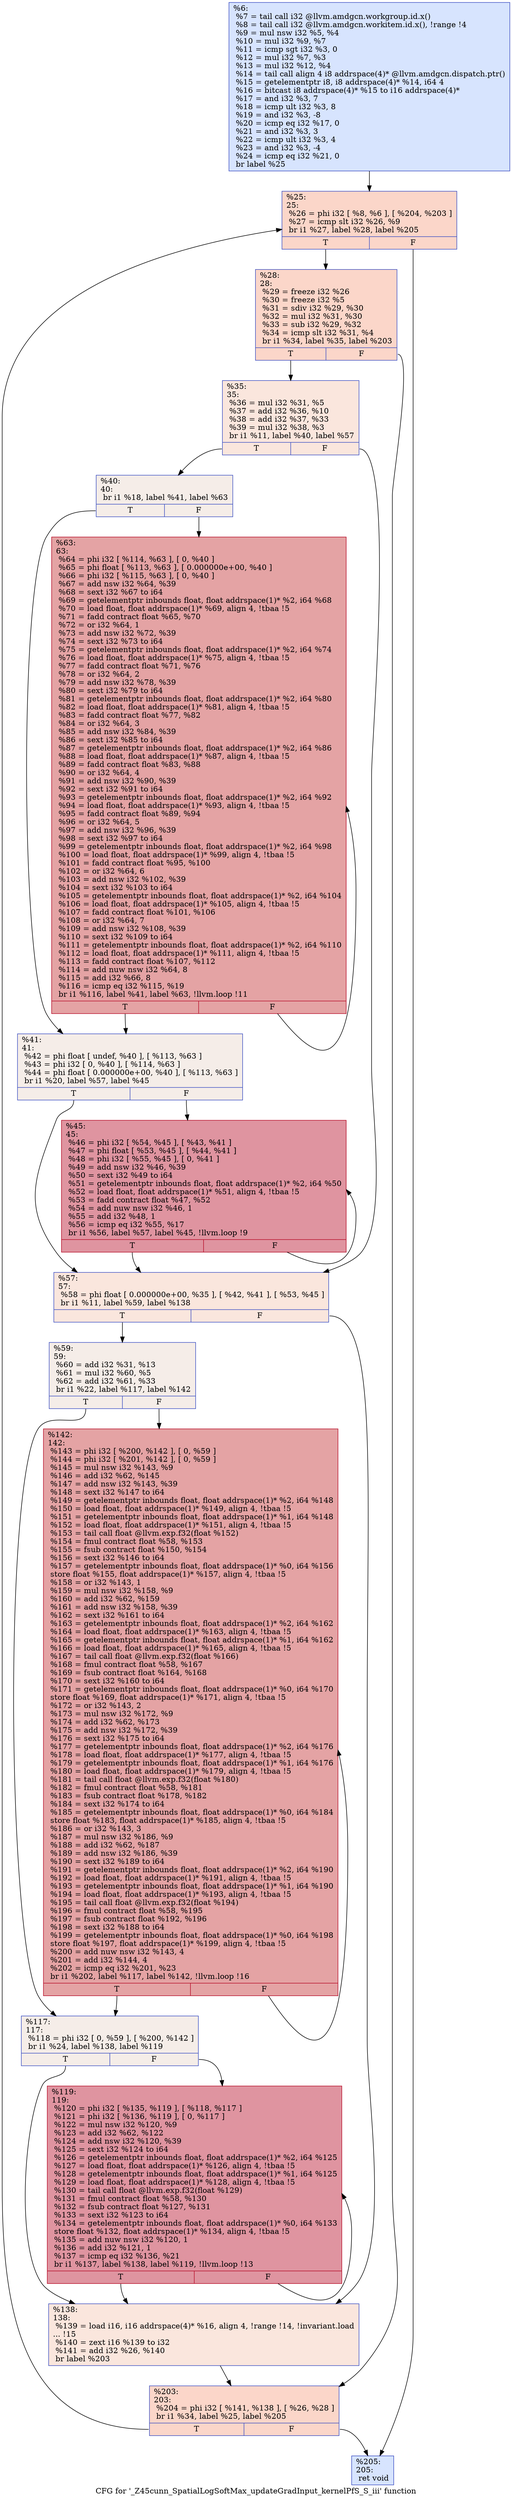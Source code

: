 digraph "CFG for '_Z45cunn_SpatialLogSoftMax_updateGradInput_kernelPfS_S_iii' function" {
	label="CFG for '_Z45cunn_SpatialLogSoftMax_updateGradInput_kernelPfS_S_iii' function";

	Node0x5f0e500 [shape=record,color="#3d50c3ff", style=filled, fillcolor="#a5c3fe70",label="{%6:\l  %7 = tail call i32 @llvm.amdgcn.workgroup.id.x()\l  %8 = tail call i32 @llvm.amdgcn.workitem.id.x(), !range !4\l  %9 = mul nsw i32 %5, %4\l  %10 = mul i32 %9, %7\l  %11 = icmp sgt i32 %3, 0\l  %12 = mul i32 %7, %3\l  %13 = mul i32 %12, %4\l  %14 = tail call align 4 i8 addrspace(4)* @llvm.amdgcn.dispatch.ptr()\l  %15 = getelementptr i8, i8 addrspace(4)* %14, i64 4\l  %16 = bitcast i8 addrspace(4)* %15 to i16 addrspace(4)*\l  %17 = and i32 %3, 7\l  %18 = icmp ult i32 %3, 8\l  %19 = and i32 %3, -8\l  %20 = icmp eq i32 %17, 0\l  %21 = and i32 %3, 3\l  %22 = icmp ult i32 %3, 4\l  %23 = and i32 %3, -4\l  %24 = icmp eq i32 %21, 0\l  br label %25\l}"];
	Node0x5f0e500 -> Node0x5f10720;
	Node0x5f10720 [shape=record,color="#3d50c3ff", style=filled, fillcolor="#f6a38570",label="{%25:\l25:                                               \l  %26 = phi i32 [ %8, %6 ], [ %204, %203 ]\l  %27 = icmp slt i32 %26, %9\l  br i1 %27, label %28, label %205\l|{<s0>T|<s1>F}}"];
	Node0x5f10720:s0 -> Node0x5f10a20;
	Node0x5f10720:s1 -> Node0x5f10ab0;
	Node0x5f10a20 [shape=record,color="#3d50c3ff", style=filled, fillcolor="#f6a38570",label="{%28:\l28:                                               \l  %29 = freeze i32 %26\l  %30 = freeze i32 %5\l  %31 = sdiv i32 %29, %30\l  %32 = mul i32 %31, %30\l  %33 = sub i32 %29, %32\l  %34 = icmp slt i32 %31, %4\l  br i1 %34, label %35, label %203\l|{<s0>T|<s1>F}}"];
	Node0x5f10a20:s0 -> Node0x5f10190;
	Node0x5f10a20:s1 -> Node0x5f10850;
	Node0x5f10190 [shape=record,color="#3d50c3ff", style=filled, fillcolor="#f3c7b170",label="{%35:\l35:                                               \l  %36 = mul i32 %31, %5\l  %37 = add i32 %36, %10\l  %38 = add i32 %37, %33\l  %39 = mul i32 %38, %3\l  br i1 %11, label %40, label %57\l|{<s0>T|<s1>F}}"];
	Node0x5f10190:s0 -> Node0x5f11380;
	Node0x5f10190:s1 -> Node0x5f113d0;
	Node0x5f11380 [shape=record,color="#3d50c3ff", style=filled, fillcolor="#e8d6cc70",label="{%40:\l40:                                               \l  br i1 %18, label %41, label %63\l|{<s0>T|<s1>F}}"];
	Node0x5f11380:s0 -> Node0x5f11510;
	Node0x5f11380:s1 -> Node0x5f11560;
	Node0x5f11510 [shape=record,color="#3d50c3ff", style=filled, fillcolor="#e8d6cc70",label="{%41:\l41:                                               \l  %42 = phi float [ undef, %40 ], [ %113, %63 ]\l  %43 = phi i32 [ 0, %40 ], [ %114, %63 ]\l  %44 = phi float [ 0.000000e+00, %40 ], [ %113, %63 ]\l  br i1 %20, label %57, label %45\l|{<s0>T|<s1>F}}"];
	Node0x5f11510:s0 -> Node0x5f113d0;
	Node0x5f11510:s1 -> Node0x5f12780;
	Node0x5f12780 [shape=record,color="#b70d28ff", style=filled, fillcolor="#b70d2870",label="{%45:\l45:                                               \l  %46 = phi i32 [ %54, %45 ], [ %43, %41 ]\l  %47 = phi float [ %53, %45 ], [ %44, %41 ]\l  %48 = phi i32 [ %55, %45 ], [ 0, %41 ]\l  %49 = add nsw i32 %46, %39\l  %50 = sext i32 %49 to i64\l  %51 = getelementptr inbounds float, float addrspace(1)* %2, i64 %50\l  %52 = load float, float addrspace(1)* %51, align 4, !tbaa !5\l  %53 = fadd contract float %47, %52\l  %54 = add nuw nsw i32 %46, 1\l  %55 = add i32 %48, 1\l  %56 = icmp eq i32 %55, %17\l  br i1 %56, label %57, label %45, !llvm.loop !9\l|{<s0>T|<s1>F}}"];
	Node0x5f12780:s0 -> Node0x5f113d0;
	Node0x5f12780:s1 -> Node0x5f12780;
	Node0x5f113d0 [shape=record,color="#3d50c3ff", style=filled, fillcolor="#f3c7b170",label="{%57:\l57:                                               \l  %58 = phi float [ 0.000000e+00, %35 ], [ %42, %41 ], [ %53, %45 ]\l  br i1 %11, label %59, label %138\l|{<s0>T|<s1>F}}"];
	Node0x5f113d0:s0 -> Node0x5f133d0;
	Node0x5f113d0:s1 -> Node0x5f13420;
	Node0x5f133d0 [shape=record,color="#3d50c3ff", style=filled, fillcolor="#e8d6cc70",label="{%59:\l59:                                               \l  %60 = add i32 %31, %13\l  %61 = mul i32 %60, %5\l  %62 = add i32 %61, %33\l  br i1 %22, label %117, label %142\l|{<s0>T|<s1>F}}"];
	Node0x5f133d0:s0 -> Node0x5f13710;
	Node0x5f133d0:s1 -> Node0x5f13760;
	Node0x5f11560 [shape=record,color="#b70d28ff", style=filled, fillcolor="#c32e3170",label="{%63:\l63:                                               \l  %64 = phi i32 [ %114, %63 ], [ 0, %40 ]\l  %65 = phi float [ %113, %63 ], [ 0.000000e+00, %40 ]\l  %66 = phi i32 [ %115, %63 ], [ 0, %40 ]\l  %67 = add nsw i32 %64, %39\l  %68 = sext i32 %67 to i64\l  %69 = getelementptr inbounds float, float addrspace(1)* %2, i64 %68\l  %70 = load float, float addrspace(1)* %69, align 4, !tbaa !5\l  %71 = fadd contract float %65, %70\l  %72 = or i32 %64, 1\l  %73 = add nsw i32 %72, %39\l  %74 = sext i32 %73 to i64\l  %75 = getelementptr inbounds float, float addrspace(1)* %2, i64 %74\l  %76 = load float, float addrspace(1)* %75, align 4, !tbaa !5\l  %77 = fadd contract float %71, %76\l  %78 = or i32 %64, 2\l  %79 = add nsw i32 %78, %39\l  %80 = sext i32 %79 to i64\l  %81 = getelementptr inbounds float, float addrspace(1)* %2, i64 %80\l  %82 = load float, float addrspace(1)* %81, align 4, !tbaa !5\l  %83 = fadd contract float %77, %82\l  %84 = or i32 %64, 3\l  %85 = add nsw i32 %84, %39\l  %86 = sext i32 %85 to i64\l  %87 = getelementptr inbounds float, float addrspace(1)* %2, i64 %86\l  %88 = load float, float addrspace(1)* %87, align 4, !tbaa !5\l  %89 = fadd contract float %83, %88\l  %90 = or i32 %64, 4\l  %91 = add nsw i32 %90, %39\l  %92 = sext i32 %91 to i64\l  %93 = getelementptr inbounds float, float addrspace(1)* %2, i64 %92\l  %94 = load float, float addrspace(1)* %93, align 4, !tbaa !5\l  %95 = fadd contract float %89, %94\l  %96 = or i32 %64, 5\l  %97 = add nsw i32 %96, %39\l  %98 = sext i32 %97 to i64\l  %99 = getelementptr inbounds float, float addrspace(1)* %2, i64 %98\l  %100 = load float, float addrspace(1)* %99, align 4, !tbaa !5\l  %101 = fadd contract float %95, %100\l  %102 = or i32 %64, 6\l  %103 = add nsw i32 %102, %39\l  %104 = sext i32 %103 to i64\l  %105 = getelementptr inbounds float, float addrspace(1)* %2, i64 %104\l  %106 = load float, float addrspace(1)* %105, align 4, !tbaa !5\l  %107 = fadd contract float %101, %106\l  %108 = or i32 %64, 7\l  %109 = add nsw i32 %108, %39\l  %110 = sext i32 %109 to i64\l  %111 = getelementptr inbounds float, float addrspace(1)* %2, i64 %110\l  %112 = load float, float addrspace(1)* %111, align 4, !tbaa !5\l  %113 = fadd contract float %107, %112\l  %114 = add nuw nsw i32 %64, 8\l  %115 = add i32 %66, 8\l  %116 = icmp eq i32 %115, %19\l  br i1 %116, label %41, label %63, !llvm.loop !11\l|{<s0>T|<s1>F}}"];
	Node0x5f11560:s0 -> Node0x5f11510;
	Node0x5f11560:s1 -> Node0x5f11560;
	Node0x5f13710 [shape=record,color="#3d50c3ff", style=filled, fillcolor="#e8d6cc70",label="{%117:\l117:                                              \l  %118 = phi i32 [ 0, %59 ], [ %200, %142 ]\l  br i1 %24, label %138, label %119\l|{<s0>T|<s1>F}}"];
	Node0x5f13710:s0 -> Node0x5f13420;
	Node0x5f13710:s1 -> Node0x5f15fc0;
	Node0x5f15fc0 [shape=record,color="#b70d28ff", style=filled, fillcolor="#b70d2870",label="{%119:\l119:                                              \l  %120 = phi i32 [ %135, %119 ], [ %118, %117 ]\l  %121 = phi i32 [ %136, %119 ], [ 0, %117 ]\l  %122 = mul nsw i32 %120, %9\l  %123 = add i32 %62, %122\l  %124 = add nsw i32 %120, %39\l  %125 = sext i32 %124 to i64\l  %126 = getelementptr inbounds float, float addrspace(1)* %2, i64 %125\l  %127 = load float, float addrspace(1)* %126, align 4, !tbaa !5\l  %128 = getelementptr inbounds float, float addrspace(1)* %1, i64 %125\l  %129 = load float, float addrspace(1)* %128, align 4, !tbaa !5\l  %130 = tail call float @llvm.exp.f32(float %129)\l  %131 = fmul contract float %58, %130\l  %132 = fsub contract float %127, %131\l  %133 = sext i32 %123 to i64\l  %134 = getelementptr inbounds float, float addrspace(1)* %0, i64 %133\l  store float %132, float addrspace(1)* %134, align 4, !tbaa !5\l  %135 = add nuw nsw i32 %120, 1\l  %136 = add i32 %121, 1\l  %137 = icmp eq i32 %136, %21\l  br i1 %137, label %138, label %119, !llvm.loop !13\l|{<s0>T|<s1>F}}"];
	Node0x5f15fc0:s0 -> Node0x5f13420;
	Node0x5f15fc0:s1 -> Node0x5f15fc0;
	Node0x5f13420 [shape=record,color="#3d50c3ff", style=filled, fillcolor="#f3c7b170",label="{%138:\l138:                                              \l  %139 = load i16, i16 addrspace(4)* %16, align 4, !range !14, !invariant.load\l... !15\l  %140 = zext i16 %139 to i32\l  %141 = add i32 %26, %140\l  br label %203\l}"];
	Node0x5f13420 -> Node0x5f10850;
	Node0x5f13760 [shape=record,color="#b70d28ff", style=filled, fillcolor="#c32e3170",label="{%142:\l142:                                              \l  %143 = phi i32 [ %200, %142 ], [ 0, %59 ]\l  %144 = phi i32 [ %201, %142 ], [ 0, %59 ]\l  %145 = mul nsw i32 %143, %9\l  %146 = add i32 %62, %145\l  %147 = add nsw i32 %143, %39\l  %148 = sext i32 %147 to i64\l  %149 = getelementptr inbounds float, float addrspace(1)* %2, i64 %148\l  %150 = load float, float addrspace(1)* %149, align 4, !tbaa !5\l  %151 = getelementptr inbounds float, float addrspace(1)* %1, i64 %148\l  %152 = load float, float addrspace(1)* %151, align 4, !tbaa !5\l  %153 = tail call float @llvm.exp.f32(float %152)\l  %154 = fmul contract float %58, %153\l  %155 = fsub contract float %150, %154\l  %156 = sext i32 %146 to i64\l  %157 = getelementptr inbounds float, float addrspace(1)* %0, i64 %156\l  store float %155, float addrspace(1)* %157, align 4, !tbaa !5\l  %158 = or i32 %143, 1\l  %159 = mul nsw i32 %158, %9\l  %160 = add i32 %62, %159\l  %161 = add nsw i32 %158, %39\l  %162 = sext i32 %161 to i64\l  %163 = getelementptr inbounds float, float addrspace(1)* %2, i64 %162\l  %164 = load float, float addrspace(1)* %163, align 4, !tbaa !5\l  %165 = getelementptr inbounds float, float addrspace(1)* %1, i64 %162\l  %166 = load float, float addrspace(1)* %165, align 4, !tbaa !5\l  %167 = tail call float @llvm.exp.f32(float %166)\l  %168 = fmul contract float %58, %167\l  %169 = fsub contract float %164, %168\l  %170 = sext i32 %160 to i64\l  %171 = getelementptr inbounds float, float addrspace(1)* %0, i64 %170\l  store float %169, float addrspace(1)* %171, align 4, !tbaa !5\l  %172 = or i32 %143, 2\l  %173 = mul nsw i32 %172, %9\l  %174 = add i32 %62, %173\l  %175 = add nsw i32 %172, %39\l  %176 = sext i32 %175 to i64\l  %177 = getelementptr inbounds float, float addrspace(1)* %2, i64 %176\l  %178 = load float, float addrspace(1)* %177, align 4, !tbaa !5\l  %179 = getelementptr inbounds float, float addrspace(1)* %1, i64 %176\l  %180 = load float, float addrspace(1)* %179, align 4, !tbaa !5\l  %181 = tail call float @llvm.exp.f32(float %180)\l  %182 = fmul contract float %58, %181\l  %183 = fsub contract float %178, %182\l  %184 = sext i32 %174 to i64\l  %185 = getelementptr inbounds float, float addrspace(1)* %0, i64 %184\l  store float %183, float addrspace(1)* %185, align 4, !tbaa !5\l  %186 = or i32 %143, 3\l  %187 = mul nsw i32 %186, %9\l  %188 = add i32 %62, %187\l  %189 = add nsw i32 %186, %39\l  %190 = sext i32 %189 to i64\l  %191 = getelementptr inbounds float, float addrspace(1)* %2, i64 %190\l  %192 = load float, float addrspace(1)* %191, align 4, !tbaa !5\l  %193 = getelementptr inbounds float, float addrspace(1)* %1, i64 %190\l  %194 = load float, float addrspace(1)* %193, align 4, !tbaa !5\l  %195 = tail call float @llvm.exp.f32(float %194)\l  %196 = fmul contract float %58, %195\l  %197 = fsub contract float %192, %196\l  %198 = sext i32 %188 to i64\l  %199 = getelementptr inbounds float, float addrspace(1)* %0, i64 %198\l  store float %197, float addrspace(1)* %199, align 4, !tbaa !5\l  %200 = add nuw nsw i32 %143, 4\l  %201 = add i32 %144, 4\l  %202 = icmp eq i32 %201, %23\l  br i1 %202, label %117, label %142, !llvm.loop !16\l|{<s0>T|<s1>F}}"];
	Node0x5f13760:s0 -> Node0x5f13710;
	Node0x5f13760:s1 -> Node0x5f13760;
	Node0x5f10850 [shape=record,color="#3d50c3ff", style=filled, fillcolor="#f6a38570",label="{%203:\l203:                                              \l  %204 = phi i32 [ %141, %138 ], [ %26, %28 ]\l  br i1 %34, label %25, label %205\l|{<s0>T|<s1>F}}"];
	Node0x5f10850:s0 -> Node0x5f10720;
	Node0x5f10850:s1 -> Node0x5f10ab0;
	Node0x5f10ab0 [shape=record,color="#3d50c3ff", style=filled, fillcolor="#a5c3fe70",label="{%205:\l205:                                              \l  ret void\l}"];
}
